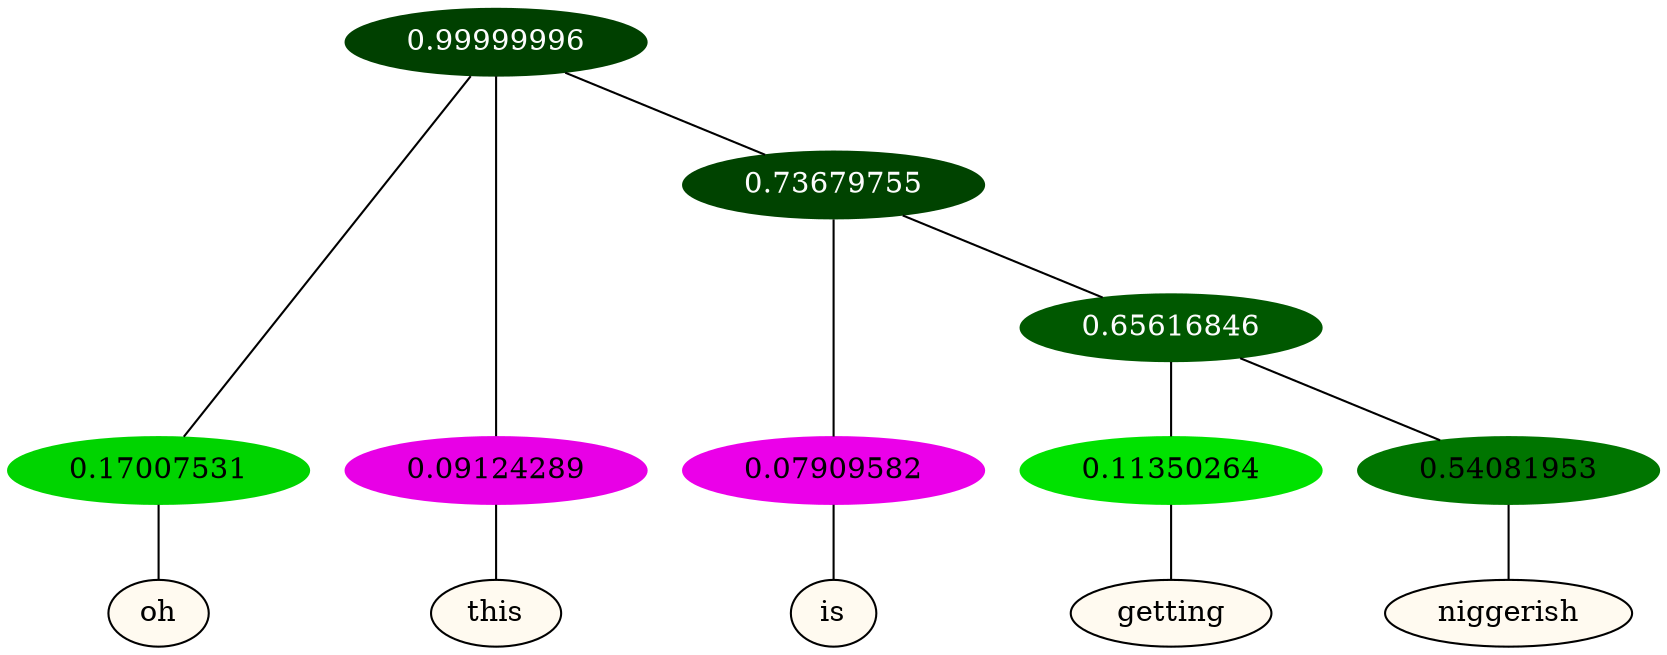 graph {
	node [format=png height=0.15 nodesep=0.001 ordering=out overlap=prism overlap_scaling=0.01 ranksep=0.001 ratio=0.2 style=filled width=0.15]
	{
		rank=same
		a_w_1 [label=oh color=black fillcolor=floralwhite style="filled,solid"]
		a_w_2 [label=this color=black fillcolor=floralwhite style="filled,solid"]
		a_w_4 [label=is color=black fillcolor=floralwhite style="filled,solid"]
		a_w_6 [label=getting color=black fillcolor=floralwhite style="filled,solid"]
		a_w_7 [label=niggerish color=black fillcolor=floralwhite style="filled,solid"]
	}
	a_n_1 -- a_w_1
	a_n_2 -- a_w_2
	a_n_4 -- a_w_4
	a_n_6 -- a_w_6
	a_n_7 -- a_w_7
	{
		rank=same
		a_n_1 [label=0.17007531 color="0.334 1.000 0.830" fontcolor=black]
		a_n_2 [label=0.09124289 color="0.835 1.000 0.909" fontcolor=black]
		a_n_4 [label=0.07909582 color="0.835 1.000 0.921" fontcolor=black]
		a_n_6 [label=0.11350264 color="0.334 1.000 0.886" fontcolor=black]
		a_n_7 [label=0.54081953 color="0.334 1.000 0.459" fontcolor=black]
	}
	a_n_0 [label=0.99999996 color="0.334 1.000 0.250" fontcolor=grey99]
	a_n_0 -- a_n_1
	a_n_0 -- a_n_2
	a_n_3 [label=0.73679755 color="0.334 1.000 0.263" fontcolor=grey99]
	a_n_0 -- a_n_3
	a_n_3 -- a_n_4
	a_n_5 [label=0.65616846 color="0.334 1.000 0.344" fontcolor=grey99]
	a_n_3 -- a_n_5
	a_n_5 -- a_n_6
	a_n_5 -- a_n_7
}
